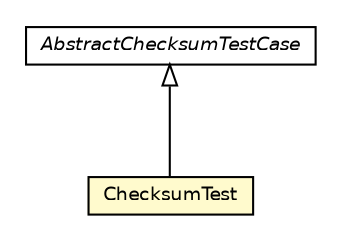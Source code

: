#!/usr/local/bin/dot
#
# Class diagram 
# Generated by UmlGraph version 4.6 (http://www.spinellis.gr/sw/umlgraph)
#

digraph G {
	edge [fontname="Helvetica",fontsize=10,labelfontname="Helvetica",labelfontsize=10];
	node [fontname="Helvetica",fontsize=10,shape=plaintext];
	// org.apache.archiva.checksum.ChecksumTest
	c10652 [label=<<table border="0" cellborder="1" cellspacing="0" cellpadding="2" port="p" bgcolor="lemonChiffon" href="./ChecksumTest.html">
		<tr><td><table border="0" cellspacing="0" cellpadding="1">
			<tr><td> ChecksumTest </td></tr>
		</table></td></tr>
		</table>>, fontname="Helvetica", fontcolor="black", fontsize=9.0];
	// org.apache.archiva.checksum.AbstractChecksumTestCase
	c10660 [label=<<table border="0" cellborder="1" cellspacing="0" cellpadding="2" port="p" href="./AbstractChecksumTestCase.html">
		<tr><td><table border="0" cellspacing="0" cellpadding="1">
			<tr><td><font face="Helvetica-Oblique"> AbstractChecksumTestCase </font></td></tr>
		</table></td></tr>
		</table>>, fontname="Helvetica", fontcolor="black", fontsize=9.0];
	//org.apache.archiva.checksum.ChecksumTest extends org.apache.archiva.checksum.AbstractChecksumTestCase
	c10660:p -> c10652:p [dir=back,arrowtail=empty];
}

